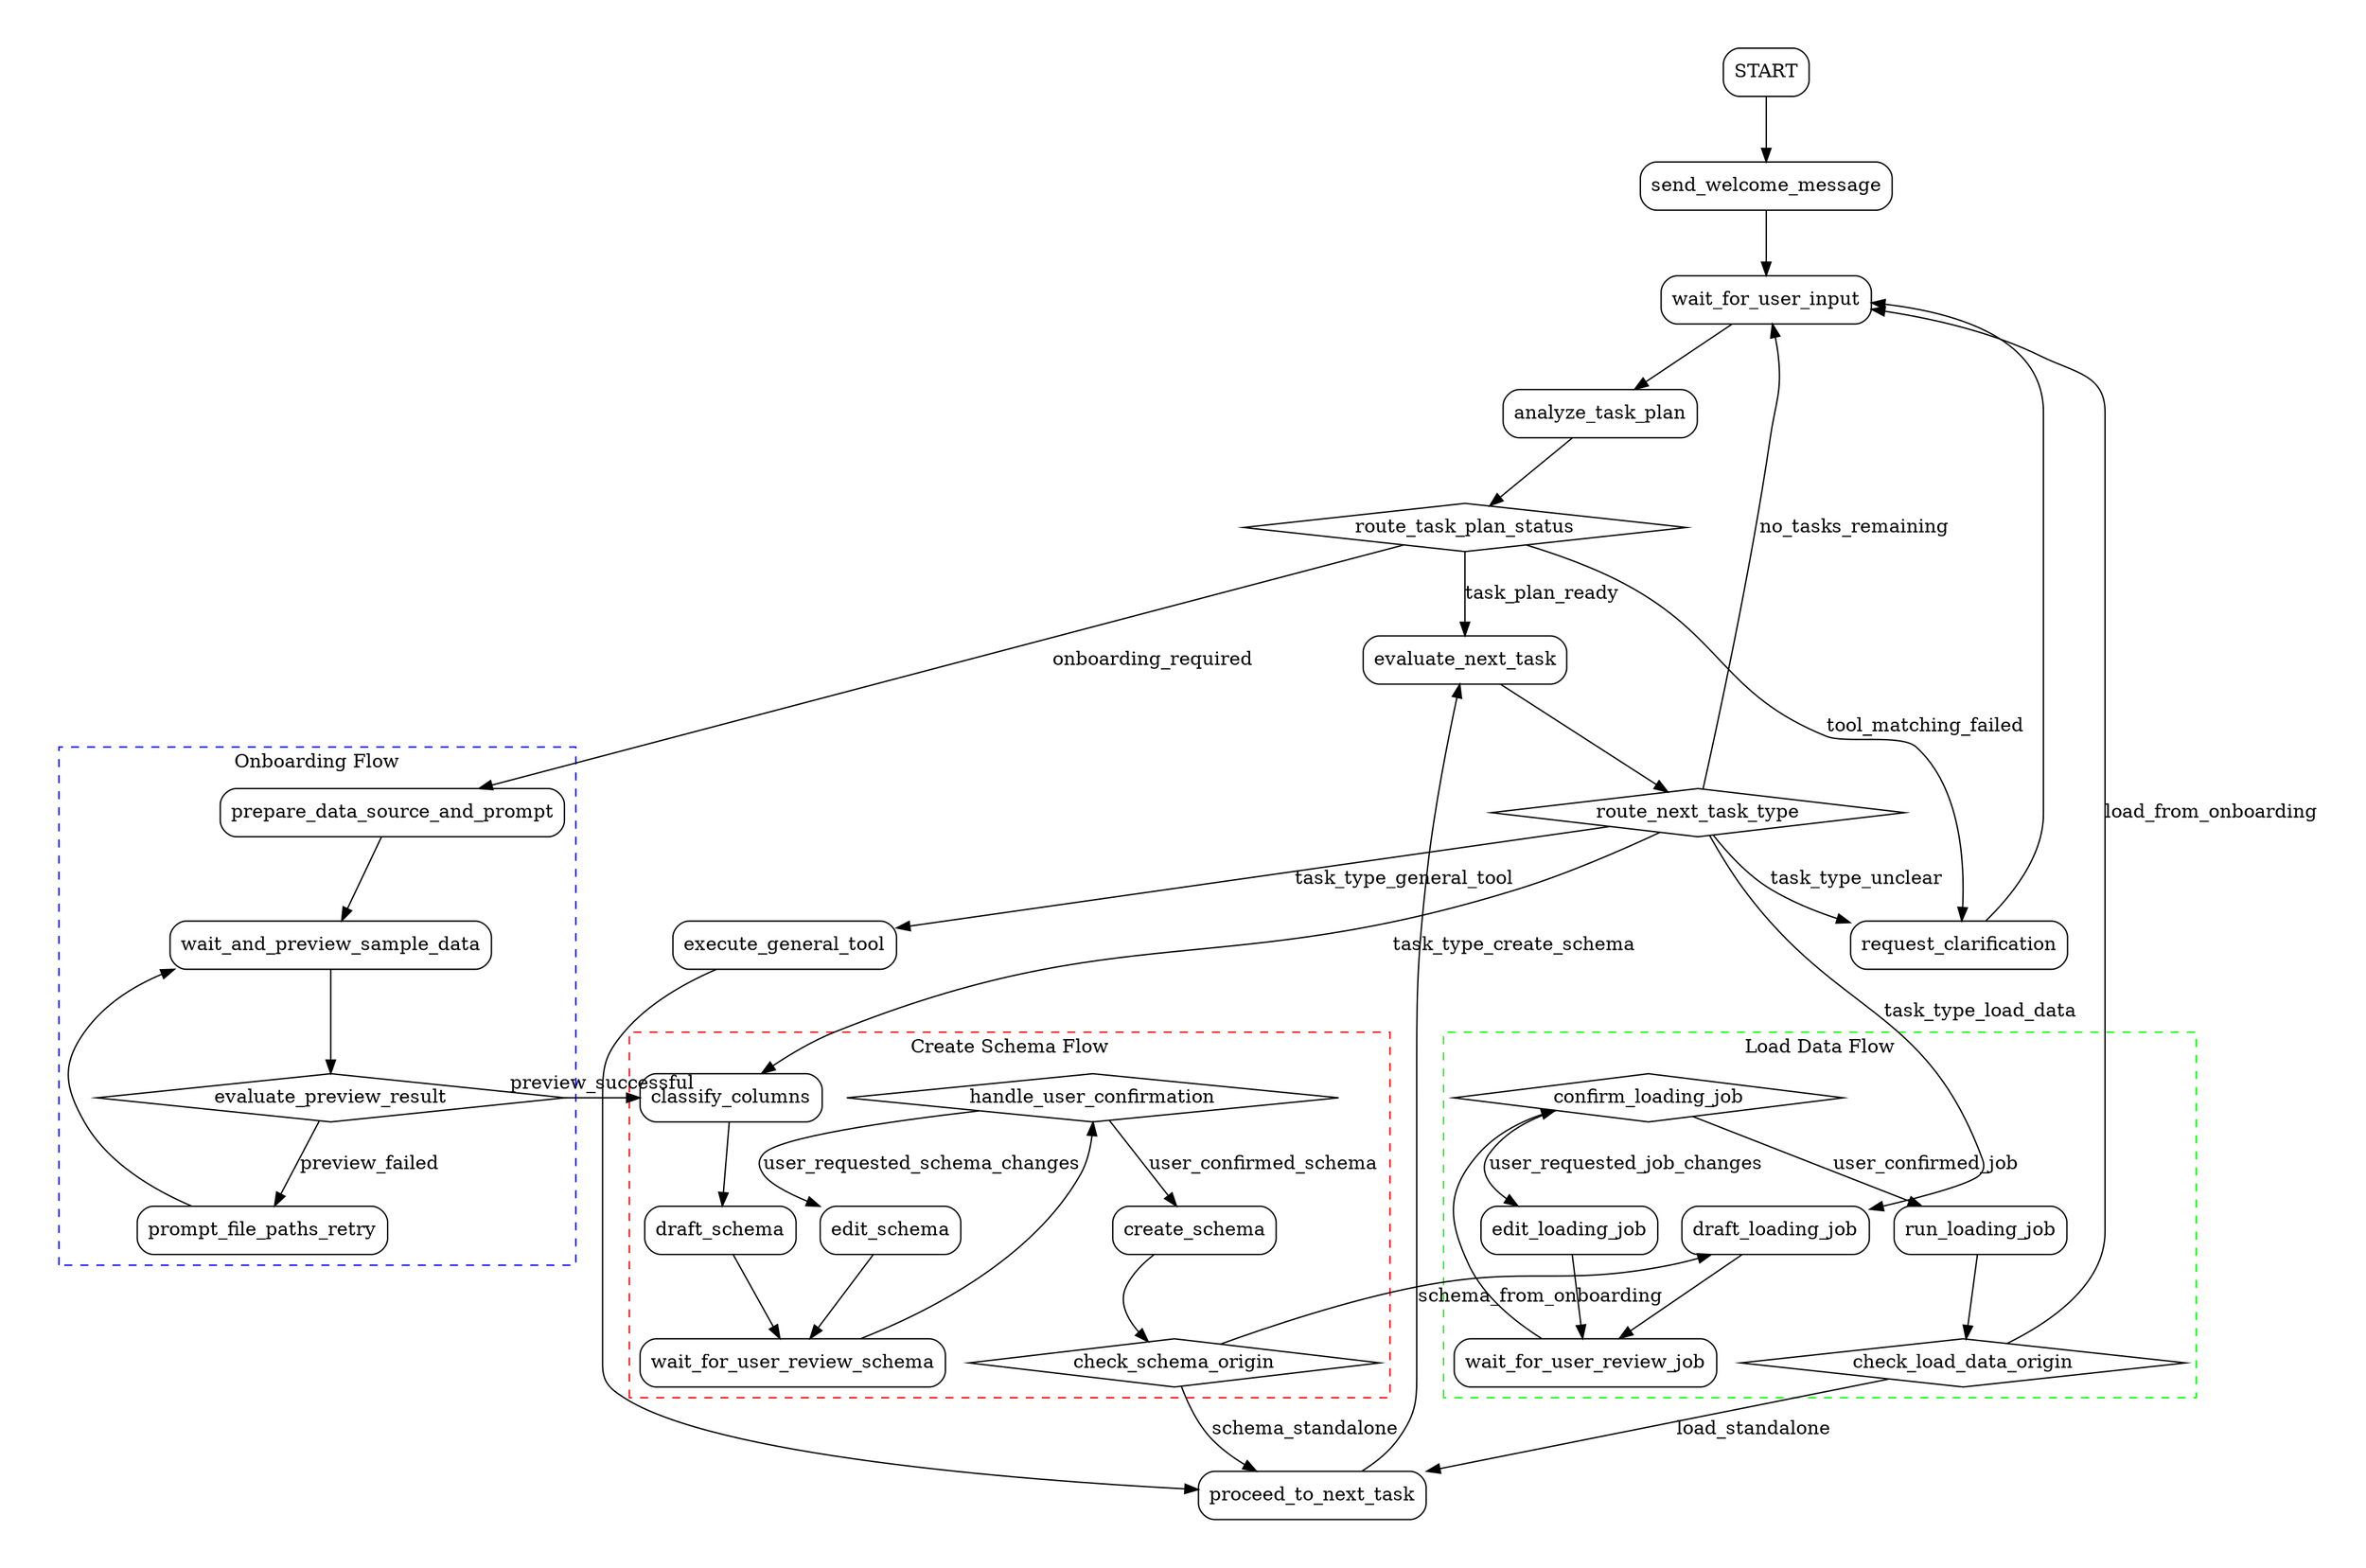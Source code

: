 digraph ChatFlow {
    rankdir=TB;
    ranksep=0.65;
    pad=0.5;

    node [shape=box, style=rounded];
    START;
    send_welcome_message;
    analyze_task_plan;
    evaluate_next_task;
    execute_general_tool;
    proceed_to_next_task;
    wait_for_user_input;
    request_clarification;

    node [shape=diamond, style=""];
    route_task_plan_status;
    route_next_task_type;
    check_schema_origin;
    check_load_data_origin;

    // ---------------------------
    // Create Schema Subgraph
    // ---------------------------
    subgraph cluster_create_schema {
        label = "Create Schema Flow";
        style = dashed;
        color = red;
        rank = same;

        node [shape=box, style=rounded];
        classify_columns;
        draft_schema;
        wait_for_user_review_schema;
        edit_schema;
        create_schema;

        node [shape=diamond, style=""];
        handle_user_confirmation;

        classify_columns -> draft_schema;
        draft_schema -> wait_for_user_review_schema;
        wait_for_user_review_schema -> handle_user_confirmation;
        handle_user_confirmation -> edit_schema [label="user_requested_schema_changes"];
        handle_user_confirmation -> create_schema [label="user_confirmed_schema"];
        edit_schema -> wait_for_user_review_schema;
        create_schema -> check_schema_origin;
    }

    // ---------------------------
    // Load Data Subgraph
    // ---------------------------
    subgraph cluster_load_data {
        label = "Load Data Flow";
        style = dashed;
        color = green;
        rank = same;

        node [shape=box, style=rounded];
        draft_loading_job;
        wait_for_user_review_job;
        edit_loading_job;
        run_loading_job;

        node [shape=diamond, style=""];
        confirm_loading_job;

        draft_loading_job -> wait_for_user_review_job;
        wait_for_user_review_job -> confirm_loading_job;
        confirm_loading_job -> edit_loading_job [label="user_requested_job_changes"];
        confirm_loading_job -> run_loading_job [label="user_confirmed_job"];
        edit_loading_job -> wait_for_user_review_job;
        run_loading_job -> check_load_data_origin;
    }

    check_load_data_origin -> wait_for_user_input [label="load_from_onboarding"];
    check_load_data_origin -> proceed_to_next_task [label="load_standalone"];

    // ---------------------------
    // Onboarding Subgraph
    // ---------------------------
    subgraph cluster_onboarding {
        label = "Onboarding Flow";
        style = dashed;
        color = blue;
        rank = same;

        node [shape=box, style=rounded];

        prepare_data_source_and_prompt;
        prompt_file_paths_retry [label="prompt_file_paths_retry"];
        wait_and_preview_sample_data;

        draft_schema;
        edit_schema;
        create_schema;
        handle_user_confirmation;

        node [shape=diamond, style=""];
        evaluate_preview_result;

        prepare_data_source_and_prompt -> wait_and_preview_sample_data;
        prompt_file_paths_retry -> wait_and_preview_sample_data;
        wait_and_preview_sample_data -> evaluate_preview_result;
        evaluate_preview_result -> prompt_file_paths_retry [label="preview_failed"];
        evaluate_preview_result -> classify_columns [label="preview_successful"];
    }

    // ---------------------------
    // Main Workflow
    // ---------------------------
    START -> send_welcome_message;
    send_welcome_message -> wait_for_user_input;
    wait_for_user_input -> analyze_task_plan;
    analyze_task_plan -> route_task_plan_status;

    route_task_plan_status -> request_clarification [label="tool_matching_failed"];
    route_task_plan_status -> prepare_data_source_and_prompt [label="onboarding_required"];
    route_task_plan_status -> evaluate_next_task [label="task_plan_ready"];

    evaluate_next_task -> route_next_task_type;

    request_clarification -> wait_for_user_input;

    route_next_task_type -> wait_for_user_input [label="no_tasks_remaining"];
    route_next_task_type -> execute_general_tool [label="task_type_general_tool"];
    route_next_task_type -> classify_columns [label="task_type_create_schema"];
    route_next_task_type -> draft_loading_job [label="task_type_load_data"];
    route_next_task_type -> request_clarification [label="task_type_unclear"];

    execute_general_tool -> proceed_to_next_task;
    check_schema_origin -> draft_loading_job [label="schema_from_onboarding"];
    check_schema_origin -> proceed_to_next_task [label="schema_standalone"];

    proceed_to_next_task -> evaluate_next_task;

    // Layout assistance with invisible edges
    wait_for_user_input -> route_task_plan_status [style=invis];
    wait_for_user_input -> evaluate_next_task [style=invis];
    evaluate_next_task -> prepare_data_source_and_prompt [style=invis];
    execute_general_tool -> prepare_data_source_and_prompt [style=invis];
    execute_general_tool -> classify_columns [style=invis];
    prepare_data_source_and_prompt -> classify_columns [style=invis];
}
